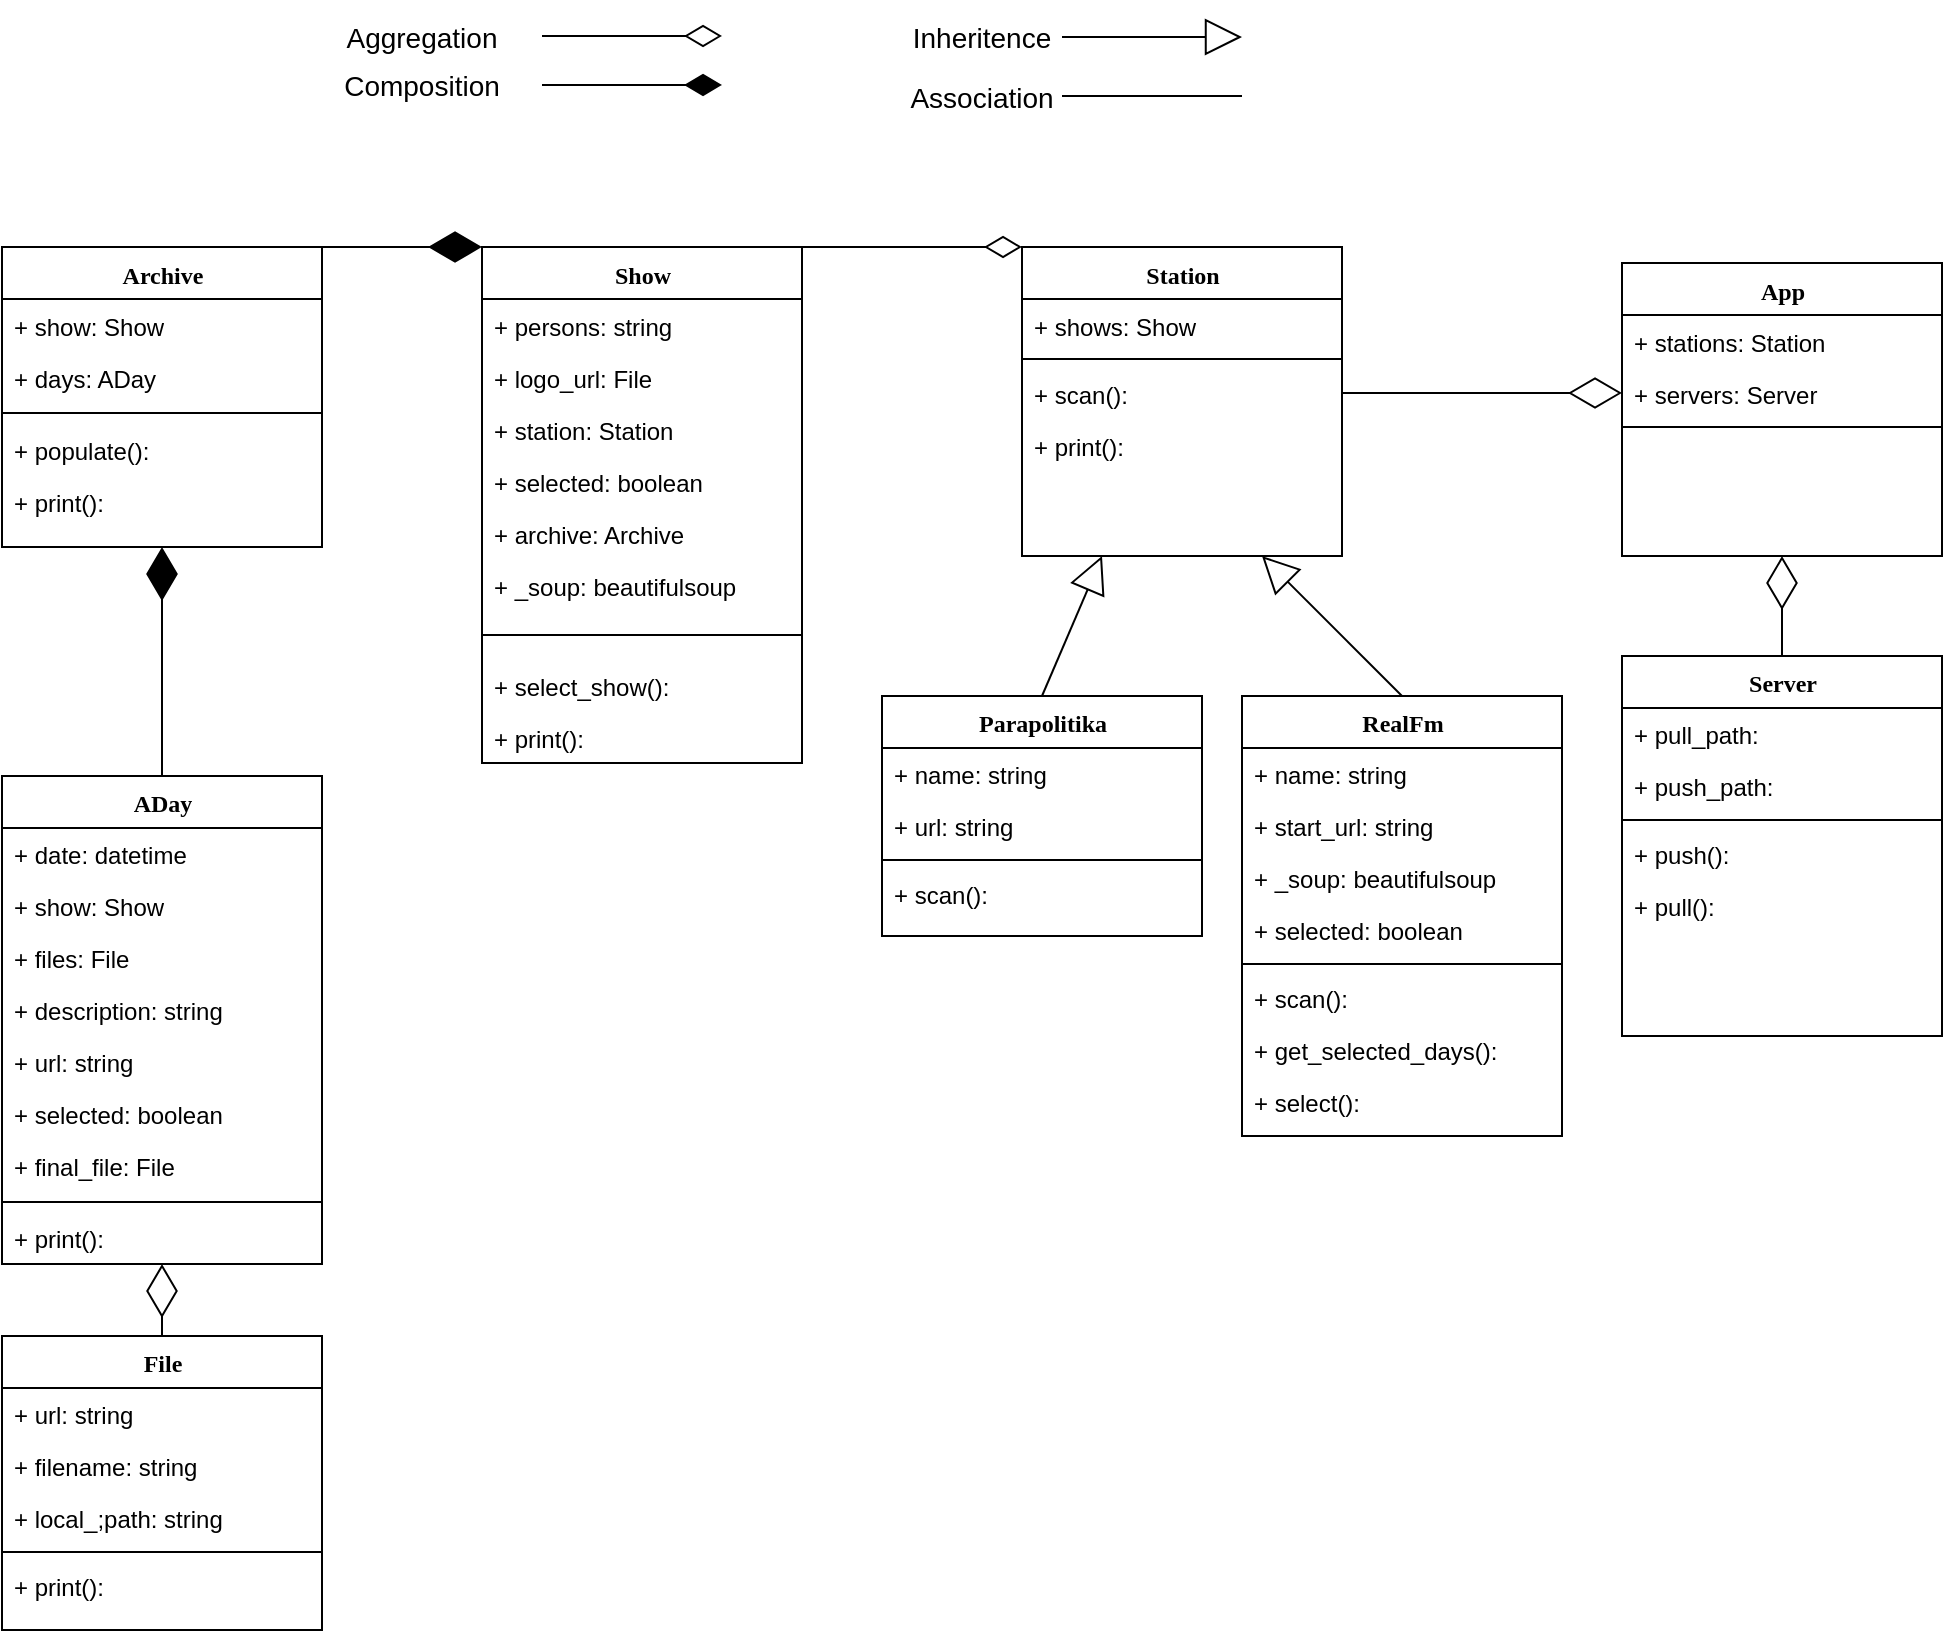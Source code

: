 <mxfile version="19.0.3" type="device"><diagram name="Page-1" id="9f46799a-70d6-7492-0946-bef42562c5a5"><mxGraphModel dx="1022" dy="1221" grid="1" gridSize="10" guides="1" tooltips="1" connect="1" arrows="1" fold="1" page="1" pageScale="1" pageWidth="1100" pageHeight="850" background="none" math="0" shadow="0"><root><mxCell id="0"/><mxCell id="1" parent="0"/><mxCell id="78961159f06e98e8-17" value="Show" style="swimlane;html=1;fontStyle=1;align=center;verticalAlign=top;childLayout=stackLayout;horizontal=1;startSize=26;horizontalStack=0;resizeParent=1;resizeLast=0;collapsible=1;marginBottom=0;swimlaneFillColor=#ffffff;rounded=0;shadow=0;comic=0;labelBackgroundColor=none;strokeWidth=1;fillColor=none;fontFamily=Verdana;fontSize=12" parent="1" vertex="1"><mxGeometry x="260" y="125.5" width="160" height="258" as="geometry"><mxRectangle x="90" y="83" width="60" height="26" as="alternateBounds"/></mxGeometry></mxCell><mxCell id="78961159f06e98e8-23" value="+ persons: string" style="text;html=1;strokeColor=none;fillColor=none;align=left;verticalAlign=top;spacingLeft=4;spacingRight=4;whiteSpace=wrap;overflow=hidden;rotatable=0;points=[[0,0.5],[1,0.5]];portConstraint=eastwest;" parent="78961159f06e98e8-17" vertex="1"><mxGeometry y="26" width="160" height="26" as="geometry"/></mxCell><mxCell id="78961159f06e98e8-25" value="+ logo_url: File" style="text;html=1;strokeColor=none;fillColor=none;align=left;verticalAlign=top;spacingLeft=4;spacingRight=4;whiteSpace=wrap;overflow=hidden;rotatable=0;points=[[0,0.5],[1,0.5]];portConstraint=eastwest;" parent="78961159f06e98e8-17" vertex="1"><mxGeometry y="52" width="160" height="26" as="geometry"/></mxCell><mxCell id="78961159f06e98e8-24" value="+ station: Station" style="text;html=1;strokeColor=none;fillColor=none;align=left;verticalAlign=top;spacingLeft=4;spacingRight=4;whiteSpace=wrap;overflow=hidden;rotatable=0;points=[[0,0.5],[1,0.5]];portConstraint=eastwest;" parent="78961159f06e98e8-17" vertex="1"><mxGeometry y="78" width="160" height="26" as="geometry"/></mxCell><mxCell id="w1XOHL2gi3NasQ6Mu2pA-4" value="+ selected: boolean" style="text;html=1;strokeColor=none;fillColor=none;align=left;verticalAlign=top;spacingLeft=4;spacingRight=4;whiteSpace=wrap;overflow=hidden;rotatable=0;points=[[0,0.5],[1,0.5]];portConstraint=eastwest;" parent="78961159f06e98e8-17" vertex="1"><mxGeometry y="104" width="160" height="26" as="geometry"/></mxCell><mxCell id="j2riRSUgHxQ9X7Dumx5P-50" value="+ archive: Archive" style="text;html=1;strokeColor=none;fillColor=none;align=left;verticalAlign=top;spacingLeft=4;spacingRight=4;whiteSpace=wrap;overflow=hidden;rotatable=0;points=[[0,0.5],[1,0.5]];portConstraint=eastwest;" parent="78961159f06e98e8-17" vertex="1"><mxGeometry y="130" width="160" height="26" as="geometry"/></mxCell><mxCell id="w1XOHL2gi3NasQ6Mu2pA-5" value="+ _soup: beautifulsoup" style="text;html=1;strokeColor=none;fillColor=none;align=left;verticalAlign=top;spacingLeft=4;spacingRight=4;whiteSpace=wrap;overflow=hidden;rotatable=0;points=[[0,0.5],[1,0.5]];portConstraint=eastwest;" parent="78961159f06e98e8-17" vertex="1"><mxGeometry y="156" width="160" height="26" as="geometry"/></mxCell><mxCell id="78961159f06e98e8-19" value="" style="line;html=1;strokeWidth=1;fillColor=none;align=left;verticalAlign=middle;spacingTop=-1;spacingLeft=3;spacingRight=3;rotatable=0;labelPosition=right;points=[];portConstraint=eastwest;" parent="78961159f06e98e8-17" vertex="1"><mxGeometry y="182" width="160" height="24" as="geometry"/></mxCell><mxCell id="kMIrimpYBCWHGCpKY7ug-3" value="+ select_show():&amp;nbsp;" style="text;html=1;strokeColor=none;fillColor=none;align=left;verticalAlign=top;spacingLeft=4;spacingRight=4;whiteSpace=wrap;overflow=hidden;rotatable=0;points=[[0,0.5],[1,0.5]];portConstraint=eastwest;" parent="78961159f06e98e8-17" vertex="1"><mxGeometry y="206" width="160" height="26" as="geometry"/></mxCell><mxCell id="kMIrimpYBCWHGCpKY7ug-1" value="+ print():&amp;nbsp;" style="text;html=1;strokeColor=none;fillColor=none;align=left;verticalAlign=top;spacingLeft=4;spacingRight=4;whiteSpace=wrap;overflow=hidden;rotatable=0;points=[[0,0.5],[1,0.5]];portConstraint=eastwest;" parent="78961159f06e98e8-17" vertex="1"><mxGeometry y="232" width="160" height="26" as="geometry"/></mxCell><mxCell id="78961159f06e98e8-30" value="Station" style="swimlane;html=1;fontStyle=1;align=center;verticalAlign=top;childLayout=stackLayout;horizontal=1;startSize=26;horizontalStack=0;resizeParent=1;resizeLast=0;collapsible=1;marginBottom=0;swimlaneFillColor=#ffffff;rounded=0;shadow=0;comic=0;labelBackgroundColor=none;strokeWidth=1;fillColor=none;fontFamily=Verdana;fontSize=12" parent="1" vertex="1"><mxGeometry x="530" y="125.5" width="160" height="154.5" as="geometry"/></mxCell><mxCell id="78961159f06e98e8-33" value="+ shows: Show" style="text;html=1;strokeColor=none;fillColor=none;align=left;verticalAlign=top;spacingLeft=4;spacingRight=4;whiteSpace=wrap;overflow=hidden;rotatable=0;points=[[0,0.5],[1,0.5]];portConstraint=eastwest;" parent="78961159f06e98e8-30" vertex="1"><mxGeometry y="26" width="160" height="26" as="geometry"/></mxCell><mxCell id="78961159f06e98e8-38" value="" style="line;html=1;strokeWidth=1;fillColor=none;align=left;verticalAlign=middle;spacingTop=-1;spacingLeft=3;spacingRight=3;rotatable=0;labelPosition=right;points=[];portConstraint=eastwest;" parent="78961159f06e98e8-30" vertex="1"><mxGeometry y="52" width="160" height="8" as="geometry"/></mxCell><mxCell id="78961159f06e98e8-39" value="+ scan():&amp;nbsp;" style="text;html=1;strokeColor=none;fillColor=none;align=left;verticalAlign=top;spacingLeft=4;spacingRight=4;whiteSpace=wrap;overflow=hidden;rotatable=0;points=[[0,0.5],[1,0.5]];portConstraint=eastwest;" parent="78961159f06e98e8-30" vertex="1"><mxGeometry y="60" width="160" height="26" as="geometry"/></mxCell><mxCell id="kMIrimpYBCWHGCpKY7ug-2" value="+ print():&amp;nbsp;" style="text;html=1;strokeColor=none;fillColor=none;align=left;verticalAlign=top;spacingLeft=4;spacingRight=4;whiteSpace=wrap;overflow=hidden;rotatable=0;points=[[0,0.5],[1,0.5]];portConstraint=eastwest;" parent="78961159f06e98e8-30" vertex="1"><mxGeometry y="86" width="160" height="26" as="geometry"/></mxCell><mxCell id="78961159f06e98e8-43" value="Server" style="swimlane;html=1;fontStyle=1;align=center;verticalAlign=top;childLayout=stackLayout;horizontal=1;startSize=26;horizontalStack=0;resizeParent=1;resizeLast=0;collapsible=1;marginBottom=0;swimlaneFillColor=#ffffff;rounded=0;shadow=0;comic=0;labelBackgroundColor=none;strokeWidth=1;fillColor=none;fontFamily=Verdana;fontSize=12" parent="1" vertex="1"><mxGeometry x="830" y="330" width="160" height="190" as="geometry"><mxRectangle x="870" y="580" width="70" height="26" as="alternateBounds"/></mxGeometry></mxCell><mxCell id="w1XOHL2gi3NasQ6Mu2pA-11" value="+ pull_path:" style="text;html=1;strokeColor=none;fillColor=none;align=left;verticalAlign=top;spacingLeft=4;spacingRight=4;whiteSpace=wrap;overflow=hidden;rotatable=0;points=[[0,0.5],[1,0.5]];portConstraint=eastwest;" parent="78961159f06e98e8-43" vertex="1"><mxGeometry y="26" width="160" height="26" as="geometry"/></mxCell><mxCell id="w1XOHL2gi3NasQ6Mu2pA-18" value="+ push_path:" style="text;html=1;strokeColor=none;fillColor=none;align=left;verticalAlign=top;spacingLeft=4;spacingRight=4;whiteSpace=wrap;overflow=hidden;rotatable=0;points=[[0,0.5],[1,0.5]];portConstraint=eastwest;" parent="78961159f06e98e8-43" vertex="1"><mxGeometry y="52" width="160" height="26" as="geometry"/></mxCell><mxCell id="78961159f06e98e8-51" value="" style="line;html=1;strokeWidth=1;fillColor=none;align=left;verticalAlign=middle;spacingTop=-1;spacingLeft=3;spacingRight=3;rotatable=0;labelPosition=right;points=[];portConstraint=eastwest;" parent="78961159f06e98e8-43" vertex="1"><mxGeometry y="78" width="160" height="8" as="geometry"/></mxCell><mxCell id="78961159f06e98e8-52" value="+ push():" style="text;html=1;strokeColor=none;fillColor=none;align=left;verticalAlign=top;spacingLeft=4;spacingRight=4;whiteSpace=wrap;overflow=hidden;rotatable=0;points=[[0,0.5],[1,0.5]];portConstraint=eastwest;" parent="78961159f06e98e8-43" vertex="1"><mxGeometry y="86" width="160" height="26" as="geometry"/></mxCell><mxCell id="w1XOHL2gi3NasQ6Mu2pA-1" value="+ pull():" style="text;html=1;strokeColor=none;fillColor=none;align=left;verticalAlign=top;spacingLeft=4;spacingRight=4;whiteSpace=wrap;overflow=hidden;rotatable=0;points=[[0,0.5],[1,0.5]];portConstraint=eastwest;" parent="78961159f06e98e8-43" vertex="1"><mxGeometry y="112" width="160" height="26" as="geometry"/></mxCell><mxCell id="78961159f06e98e8-56" value="App" style="swimlane;html=1;fontStyle=1;align=center;verticalAlign=top;childLayout=stackLayout;horizontal=1;startSize=26;horizontalStack=0;resizeParent=1;resizeLast=0;collapsible=1;marginBottom=0;swimlaneFillColor=#ffffff;rounded=0;shadow=0;comic=0;labelBackgroundColor=none;strokeWidth=1;fillColor=none;fontFamily=Verdana;fontSize=12" parent="1" vertex="1"><mxGeometry x="830" y="133.5" width="160" height="146.5" as="geometry"/></mxCell><mxCell id="78961159f06e98e8-57" value="+ stations: Station" style="text;html=1;strokeColor=none;fillColor=none;align=left;verticalAlign=top;spacingLeft=4;spacingRight=4;whiteSpace=wrap;overflow=hidden;rotatable=0;points=[[0,0.5],[1,0.5]];portConstraint=eastwest;" parent="78961159f06e98e8-56" vertex="1"><mxGeometry y="26" width="160" height="26" as="geometry"/></mxCell><mxCell id="78961159f06e98e8-58" value="+ servers: Server" style="text;html=1;strokeColor=none;fillColor=none;align=left;verticalAlign=top;spacingLeft=4;spacingRight=4;whiteSpace=wrap;overflow=hidden;rotatable=0;points=[[0,0.5],[1,0.5]];portConstraint=eastwest;" parent="78961159f06e98e8-56" vertex="1"><mxGeometry y="52" width="160" height="26" as="geometry"/></mxCell><mxCell id="78961159f06e98e8-64" value="" style="line;html=1;strokeWidth=1;fillColor=none;align=left;verticalAlign=middle;spacingTop=-1;spacingLeft=3;spacingRight=3;rotatable=0;labelPosition=right;points=[];portConstraint=eastwest;" parent="78961159f06e98e8-56" vertex="1"><mxGeometry y="78" width="160" height="8" as="geometry"/></mxCell><mxCell id="78961159f06e98e8-108" value="File" style="swimlane;html=1;fontStyle=1;align=center;verticalAlign=top;childLayout=stackLayout;horizontal=1;startSize=26;horizontalStack=0;resizeParent=1;resizeLast=0;collapsible=1;marginBottom=0;swimlaneFillColor=#ffffff;rounded=0;shadow=0;comic=0;labelBackgroundColor=none;strokeWidth=1;fillColor=none;fontFamily=Verdana;fontSize=12" parent="1" vertex="1"><mxGeometry x="20" y="670.0" width="160" height="147" as="geometry"/></mxCell><mxCell id="78961159f06e98e8-109" value="+ url: string" style="text;html=1;strokeColor=none;fillColor=none;align=left;verticalAlign=top;spacingLeft=4;spacingRight=4;whiteSpace=wrap;overflow=hidden;rotatable=0;points=[[0,0.5],[1,0.5]];portConstraint=eastwest;" parent="78961159f06e98e8-108" vertex="1"><mxGeometry y="26" width="160" height="26" as="geometry"/></mxCell><mxCell id="78961159f06e98e8-110" value="+ filename: string" style="text;html=1;strokeColor=none;fillColor=none;align=left;verticalAlign=top;spacingLeft=4;spacingRight=4;whiteSpace=wrap;overflow=hidden;rotatable=0;points=[[0,0.5],[1,0.5]];portConstraint=eastwest;" parent="78961159f06e98e8-108" vertex="1"><mxGeometry y="52" width="160" height="26" as="geometry"/></mxCell><mxCell id="w1XOHL2gi3NasQ6Mu2pA-2" value="+ local_;path: string" style="text;html=1;strokeColor=none;fillColor=none;align=left;verticalAlign=top;spacingLeft=4;spacingRight=4;whiteSpace=wrap;overflow=hidden;rotatable=0;points=[[0,0.5],[1,0.5]];portConstraint=eastwest;" parent="78961159f06e98e8-108" vertex="1"><mxGeometry y="78" width="160" height="26" as="geometry"/></mxCell><mxCell id="78961159f06e98e8-116" value="" style="line;html=1;strokeWidth=1;fillColor=none;align=left;verticalAlign=middle;spacingTop=-1;spacingLeft=3;spacingRight=3;rotatable=0;labelPosition=right;points=[];portConstraint=eastwest;" parent="78961159f06e98e8-108" vertex="1"><mxGeometry y="104" width="160" height="8" as="geometry"/></mxCell><mxCell id="w1XOHL2gi3NasQ6Mu2pA-21" value="+ print():&amp;nbsp;" style="text;html=1;strokeColor=none;fillColor=none;align=left;verticalAlign=top;spacingLeft=4;spacingRight=4;whiteSpace=wrap;overflow=hidden;rotatable=0;points=[[0,0.5],[1,0.5]];portConstraint=eastwest;" parent="78961159f06e98e8-108" vertex="1"><mxGeometry y="112" width="160" height="26" as="geometry"/></mxCell><mxCell id="ccAZn8OtTJdKTzJ_4mpl-1" style="edgeStyle=elbowEdgeStyle;html=1;labelBackgroundColor=none;startFill=0;startSize=8;endArrow=diamondThin;endFill=0;endSize=16;fontFamily=Verdana;fontSize=12;elbow=vertical;" parent="1" edge="1"><mxGeometry relative="1" as="geometry"><mxPoint x="290" y="20" as="sourcePoint"/><mxPoint x="380" y="20" as="targetPoint"/></mxGeometry></mxCell><mxCell id="ccAZn8OtTJdKTzJ_4mpl-2" value="Aggregation" style="text;html=1;strokeColor=none;fillColor=none;align=center;verticalAlign=middle;whiteSpace=wrap;rounded=0;fontSize=14;" parent="1" vertex="1"><mxGeometry x="180" y="6" width="100" height="30" as="geometry"/></mxCell><mxCell id="ccAZn8OtTJdKTzJ_4mpl-3" value="Composition" style="text;html=1;strokeColor=none;fillColor=none;align=center;verticalAlign=middle;whiteSpace=wrap;rounded=0;fontSize=14;" parent="1" vertex="1"><mxGeometry x="180" y="30" width="100" height="30" as="geometry"/></mxCell><mxCell id="ccAZn8OtTJdKTzJ_4mpl-4" style="edgeStyle=orthogonalEdgeStyle;html=1;labelBackgroundColor=none;startFill=0;startSize=8;endArrow=block;endFill=0;endSize=16;fontFamily=Verdana;fontSize=12;" parent="1" edge="1"><mxGeometry relative="1" as="geometry"><mxPoint x="550" y="20.5" as="sourcePoint"/><mxPoint x="640" y="20.5" as="targetPoint"/></mxGeometry></mxCell><mxCell id="ccAZn8OtTJdKTzJ_4mpl-6" value="Inheritence" style="text;html=1;strokeColor=none;fillColor=none;align=center;verticalAlign=middle;whiteSpace=wrap;rounded=0;fontSize=14;" parent="1" vertex="1"><mxGeometry x="460" y="6" width="100" height="30" as="geometry"/></mxCell><mxCell id="ccAZn8OtTJdKTzJ_4mpl-7" style="edgeStyle=elbowEdgeStyle;html=1;labelBackgroundColor=none;startFill=0;startSize=8;endArrow=diamondThin;endFill=1;endSize=16;fontFamily=Verdana;fontSize=12;elbow=vertical;" parent="1" edge="1"><mxGeometry relative="1" as="geometry"><mxPoint x="290" y="44.5" as="sourcePoint"/><mxPoint x="380" y="44.5" as="targetPoint"/></mxGeometry></mxCell><mxCell id="ccAZn8OtTJdKTzJ_4mpl-8" value="" style="endArrow=none;html=1;rounded=0;fontSize=14;" parent="1" edge="1"><mxGeometry width="50" height="50" relative="1" as="geometry"><mxPoint x="550" y="50" as="sourcePoint"/><mxPoint x="640" y="50" as="targetPoint"/></mxGeometry></mxCell><mxCell id="ccAZn8OtTJdKTzJ_4mpl-9" value="Association" style="text;html=1;strokeColor=none;fillColor=none;align=center;verticalAlign=middle;whiteSpace=wrap;rounded=0;fontSize=14;" parent="1" vertex="1"><mxGeometry x="460" y="36" width="100" height="30" as="geometry"/></mxCell><mxCell id="Xvosl6TgLgS6V6kEENJA-9" style="edgeStyle=orthogonalEdgeStyle;rounded=0;orthogonalLoop=1;jettySize=auto;html=1;entryX=0;entryY=0;entryDx=0;entryDy=0;endArrow=diamondThin;endFill=0;startSize=8;endSize=16;strokeWidth=1;exitX=1;exitY=0;exitDx=0;exitDy=0;" parent="1" source="78961159f06e98e8-17" target="78961159f06e98e8-30" edge="1"><mxGeometry relative="1" as="geometry"><mxPoint x="420" y="100" as="sourcePoint"/><Array as="points"><mxPoint x="440" y="126"/><mxPoint x="440" y="126"/></Array></mxGeometry></mxCell><mxCell id="j2riRSUgHxQ9X7Dumx5P-7" value="" style="endArrow=diamondThin;endFill=0;endSize=24;html=1;rounded=0;exitX=0.5;exitY=0;exitDx=0;exitDy=0;entryX=0.5;entryY=1;entryDx=0;entryDy=0;" parent="1" source="78961159f06e98e8-43" target="78961159f06e98e8-56" edge="1"><mxGeometry width="160" relative="1" as="geometry"><mxPoint x="1230" y="620" as="sourcePoint"/><mxPoint x="770" y="510" as="targetPoint"/><Array as="points"/></mxGeometry></mxCell><mxCell id="j2riRSUgHxQ9X7Dumx5P-8" value="RealFm" style="swimlane;html=1;fontStyle=1;align=center;verticalAlign=top;childLayout=stackLayout;horizontal=1;startSize=26;horizontalStack=0;resizeParent=1;resizeLast=0;collapsible=1;marginBottom=0;swimlaneFillColor=#ffffff;rounded=0;shadow=0;comic=0;labelBackgroundColor=none;strokeWidth=1;fillColor=none;fontFamily=Verdana;fontSize=12" parent="1" vertex="1"><mxGeometry x="640" y="350" width="160" height="220" as="geometry"/></mxCell><mxCell id="j2riRSUgHxQ9X7Dumx5P-9" value="+ name: string" style="text;html=1;strokeColor=none;fillColor=none;align=left;verticalAlign=top;spacingLeft=4;spacingRight=4;whiteSpace=wrap;overflow=hidden;rotatable=0;points=[[0,0.5],[1,0.5]];portConstraint=eastwest;" parent="j2riRSUgHxQ9X7Dumx5P-8" vertex="1"><mxGeometry y="26" width="160" height="26" as="geometry"/></mxCell><mxCell id="j2riRSUgHxQ9X7Dumx5P-10" value="+ start_url: string" style="text;html=1;strokeColor=none;fillColor=none;align=left;verticalAlign=top;spacingLeft=4;spacingRight=4;whiteSpace=wrap;overflow=hidden;rotatable=0;points=[[0,0.5],[1,0.5]];portConstraint=eastwest;" parent="j2riRSUgHxQ9X7Dumx5P-8" vertex="1"><mxGeometry y="52" width="160" height="26" as="geometry"/></mxCell><mxCell id="w1XOHL2gi3NasQ6Mu2pA-7" value="+ _soup: beautifulsoup" style="text;html=1;strokeColor=none;fillColor=none;align=left;verticalAlign=top;spacingLeft=4;spacingRight=4;whiteSpace=wrap;overflow=hidden;rotatable=0;points=[[0,0.5],[1,0.5]];portConstraint=eastwest;" parent="j2riRSUgHxQ9X7Dumx5P-8" vertex="1"><mxGeometry y="78" width="160" height="26" as="geometry"/></mxCell><mxCell id="w1XOHL2gi3NasQ6Mu2pA-10" value="+ selected: boolean" style="text;html=1;strokeColor=none;fillColor=none;align=left;verticalAlign=top;spacingLeft=4;spacingRight=4;whiteSpace=wrap;overflow=hidden;rotatable=0;points=[[0,0.5],[1,0.5]];portConstraint=eastwest;" parent="j2riRSUgHxQ9X7Dumx5P-8" vertex="1"><mxGeometry y="104" width="160" height="26" as="geometry"/></mxCell><mxCell id="j2riRSUgHxQ9X7Dumx5P-12" value="" style="line;html=1;strokeWidth=1;fillColor=none;align=left;verticalAlign=middle;spacingTop=-1;spacingLeft=3;spacingRight=3;rotatable=0;labelPosition=right;points=[];portConstraint=eastwest;" parent="j2riRSUgHxQ9X7Dumx5P-8" vertex="1"><mxGeometry y="130" width="160" height="8" as="geometry"/></mxCell><mxCell id="j2riRSUgHxQ9X7Dumx5P-13" value="+ scan():&amp;nbsp;" style="text;html=1;strokeColor=none;fillColor=none;align=left;verticalAlign=top;spacingLeft=4;spacingRight=4;whiteSpace=wrap;overflow=hidden;rotatable=0;points=[[0,0.5],[1,0.5]];portConstraint=eastwest;" parent="j2riRSUgHxQ9X7Dumx5P-8" vertex="1"><mxGeometry y="138" width="160" height="26" as="geometry"/></mxCell><mxCell id="w1XOHL2gi3NasQ6Mu2pA-8" value="+ get_selected_days():&amp;nbsp;" style="text;html=1;strokeColor=none;fillColor=none;align=left;verticalAlign=top;spacingLeft=4;spacingRight=4;whiteSpace=wrap;overflow=hidden;rotatable=0;points=[[0,0.5],[1,0.5]];portConstraint=eastwest;" parent="j2riRSUgHxQ9X7Dumx5P-8" vertex="1"><mxGeometry y="164" width="160" height="26" as="geometry"/></mxCell><mxCell id="w1XOHL2gi3NasQ6Mu2pA-9" value="+ select():&amp;nbsp;" style="text;html=1;strokeColor=none;fillColor=none;align=left;verticalAlign=top;spacingLeft=4;spacingRight=4;whiteSpace=wrap;overflow=hidden;rotatable=0;points=[[0,0.5],[1,0.5]];portConstraint=eastwest;" parent="j2riRSUgHxQ9X7Dumx5P-8" vertex="1"><mxGeometry y="190" width="160" height="26" as="geometry"/></mxCell><mxCell id="j2riRSUgHxQ9X7Dumx5P-14" value="Parapolitika" style="swimlane;html=1;fontStyle=1;align=center;verticalAlign=top;childLayout=stackLayout;horizontal=1;startSize=26;horizontalStack=0;resizeParent=1;resizeLast=0;collapsible=1;marginBottom=0;swimlaneFillColor=#ffffff;rounded=0;shadow=0;comic=0;labelBackgroundColor=none;strokeWidth=1;fillColor=none;fontFamily=Verdana;fontSize=12" parent="1" vertex="1"><mxGeometry x="460" y="350" width="160" height="120" as="geometry"><mxRectangle x="310" y="490" width="100" height="26" as="alternateBounds"/></mxGeometry></mxCell><mxCell id="j2riRSUgHxQ9X7Dumx5P-15" value="+ name: string" style="text;html=1;strokeColor=none;fillColor=none;align=left;verticalAlign=top;spacingLeft=4;spacingRight=4;whiteSpace=wrap;overflow=hidden;rotatable=0;points=[[0,0.5],[1,0.5]];portConstraint=eastwest;" parent="j2riRSUgHxQ9X7Dumx5P-14" vertex="1"><mxGeometry y="26" width="160" height="26" as="geometry"/></mxCell><mxCell id="j2riRSUgHxQ9X7Dumx5P-16" value="+ url: string" style="text;html=1;strokeColor=none;fillColor=none;align=left;verticalAlign=top;spacingLeft=4;spacingRight=4;whiteSpace=wrap;overflow=hidden;rotatable=0;points=[[0,0.5],[1,0.5]];portConstraint=eastwest;" parent="j2riRSUgHxQ9X7Dumx5P-14" vertex="1"><mxGeometry y="52" width="160" height="26" as="geometry"/></mxCell><mxCell id="j2riRSUgHxQ9X7Dumx5P-18" value="" style="line;html=1;strokeWidth=1;fillColor=none;align=left;verticalAlign=middle;spacingTop=-1;spacingLeft=3;spacingRight=3;rotatable=0;labelPosition=right;points=[];portConstraint=eastwest;" parent="j2riRSUgHxQ9X7Dumx5P-14" vertex="1"><mxGeometry y="78" width="160" height="8" as="geometry"/></mxCell><mxCell id="j2riRSUgHxQ9X7Dumx5P-19" value="+ scan():&amp;nbsp;" style="text;html=1;strokeColor=none;fillColor=none;align=left;verticalAlign=top;spacingLeft=4;spacingRight=4;whiteSpace=wrap;overflow=hidden;rotatable=0;points=[[0,0.5],[1,0.5]];portConstraint=eastwest;" parent="j2riRSUgHxQ9X7Dumx5P-14" vertex="1"><mxGeometry y="86" width="160" height="26" as="geometry"/></mxCell><mxCell id="j2riRSUgHxQ9X7Dumx5P-20" value="" style="endArrow=block;endSize=16;endFill=0;html=1;rounded=0;exitX=0.5;exitY=0;exitDx=0;exitDy=0;entryX=0.25;entryY=1;entryDx=0;entryDy=0;" parent="1" source="j2riRSUgHxQ9X7Dumx5P-14" target="78961159f06e98e8-30" edge="1"><mxGeometry width="160" relative="1" as="geometry"><mxPoint x="1230" y="620" as="sourcePoint"/><mxPoint x="1390" y="620" as="targetPoint"/></mxGeometry></mxCell><mxCell id="j2riRSUgHxQ9X7Dumx5P-21" value="" style="endArrow=block;endSize=16;endFill=0;html=1;rounded=0;exitX=0.5;exitY=0;exitDx=0;exitDy=0;entryX=0.75;entryY=1;entryDx=0;entryDy=0;" parent="1" source="j2riRSUgHxQ9X7Dumx5P-8" target="78961159f06e98e8-30" edge="1"><mxGeometry width="160" relative="1" as="geometry"><mxPoint x="400" y="500" as="sourcePoint"/><mxPoint x="550" y="424.5" as="targetPoint"/></mxGeometry></mxCell><mxCell id="j2riRSUgHxQ9X7Dumx5P-31" value="" style="endArrow=diamondThin;endFill=0;endSize=24;html=1;rounded=0;exitX=1;exitY=0.5;exitDx=0;exitDy=0;entryX=0;entryY=0.5;entryDx=0;entryDy=0;" parent="1" source="78961159f06e98e8-39" target="78961159f06e98e8-58" edge="1"><mxGeometry width="160" relative="1" as="geometry"><mxPoint x="590" y="620" as="sourcePoint"/><mxPoint x="750" y="620" as="targetPoint"/></mxGeometry></mxCell><mxCell id="j2riRSUgHxQ9X7Dumx5P-34" value="" style="endArrow=diamondThin;endFill=0;endSize=24;html=1;rounded=0;exitX=0.5;exitY=0;exitDx=0;exitDy=0;entryX=0.5;entryY=1;entryDx=0;entryDy=0;" parent="1" source="78961159f06e98e8-108" target="j2riRSUgHxQ9X7Dumx5P-36" edge="1"><mxGeometry width="160" relative="1" as="geometry"><mxPoint x="410" y="620" as="sourcePoint"/><mxPoint x="160" y="390" as="targetPoint"/></mxGeometry></mxCell><mxCell id="j2riRSUgHxQ9X7Dumx5P-36" value="ADay" style="swimlane;html=1;fontStyle=1;align=center;verticalAlign=top;childLayout=stackLayout;horizontal=1;startSize=26;horizontalStack=0;resizeParent=1;resizeLast=0;collapsible=1;marginBottom=0;swimlaneFillColor=#ffffff;rounded=0;shadow=0;comic=0;labelBackgroundColor=none;strokeWidth=1;fillColor=none;fontFamily=Verdana;fontSize=12" parent="1" vertex="1"><mxGeometry x="20" y="390" width="160" height="244" as="geometry"/></mxCell><mxCell id="j2riRSUgHxQ9X7Dumx5P-38" value="+ date: datetime" style="text;html=1;strokeColor=none;fillColor=none;align=left;verticalAlign=top;spacingLeft=4;spacingRight=4;whiteSpace=wrap;overflow=hidden;rotatable=0;points=[[0,0.5],[1,0.5]];portConstraint=eastwest;" parent="j2riRSUgHxQ9X7Dumx5P-36" vertex="1"><mxGeometry y="26" width="160" height="26" as="geometry"/></mxCell><mxCell id="P2bKY2-pTpy5evnngm3w-1" value="+ show: Show" style="text;html=1;strokeColor=none;fillColor=none;align=left;verticalAlign=top;spacingLeft=4;spacingRight=4;whiteSpace=wrap;overflow=hidden;rotatable=0;points=[[0,0.5],[1,0.5]];portConstraint=eastwest;" vertex="1" parent="j2riRSUgHxQ9X7Dumx5P-36"><mxGeometry y="52" width="160" height="26" as="geometry"/></mxCell><mxCell id="78961159f06e98e8-26" value="+ files: File" style="text;html=1;strokeColor=none;fillColor=none;align=left;verticalAlign=top;spacingLeft=4;spacingRight=4;whiteSpace=wrap;overflow=hidden;rotatable=0;points=[[0,0.5],[1,0.5]];portConstraint=eastwest;" parent="j2riRSUgHxQ9X7Dumx5P-36" vertex="1"><mxGeometry y="78" width="160" height="26" as="geometry"/></mxCell><mxCell id="j2riRSUgHxQ9X7Dumx5P-45" value="+ description: string" style="text;html=1;strokeColor=none;fillColor=none;align=left;verticalAlign=top;spacingLeft=4;spacingRight=4;whiteSpace=wrap;overflow=hidden;rotatable=0;points=[[0,0.5],[1,0.5]];portConstraint=eastwest;" parent="j2riRSUgHxQ9X7Dumx5P-36" vertex="1"><mxGeometry y="104" width="160" height="26" as="geometry"/></mxCell><mxCell id="j2riRSUgHxQ9X7Dumx5P-47" value="+ url: string" style="text;html=1;strokeColor=none;fillColor=none;align=left;verticalAlign=top;spacingLeft=4;spacingRight=4;whiteSpace=wrap;overflow=hidden;rotatable=0;points=[[0,0.5],[1,0.5]];portConstraint=eastwest;" parent="j2riRSUgHxQ9X7Dumx5P-36" vertex="1"><mxGeometry y="130" width="160" height="26" as="geometry"/></mxCell><mxCell id="w1XOHL2gi3NasQ6Mu2pA-3" value="+ selected: boolean" style="text;html=1;strokeColor=none;fillColor=none;align=left;verticalAlign=top;spacingLeft=4;spacingRight=4;whiteSpace=wrap;overflow=hidden;rotatable=0;points=[[0,0.5],[1,0.5]];portConstraint=eastwest;" parent="j2riRSUgHxQ9X7Dumx5P-36" vertex="1"><mxGeometry y="156" width="160" height="26" as="geometry"/></mxCell><mxCell id="w1XOHL2gi3NasQ6Mu2pA-23" value="+ final_file: File" style="text;html=1;strokeColor=none;fillColor=none;align=left;verticalAlign=top;spacingLeft=4;spacingRight=4;whiteSpace=wrap;overflow=hidden;rotatable=0;points=[[0,0.5],[1,0.5]];portConstraint=eastwest;" parent="j2riRSUgHxQ9X7Dumx5P-36" vertex="1"><mxGeometry y="182" width="160" height="26" as="geometry"/></mxCell><mxCell id="j2riRSUgHxQ9X7Dumx5P-39" value="" style="line;html=1;strokeWidth=1;fillColor=none;align=left;verticalAlign=middle;spacingTop=-1;spacingLeft=3;spacingRight=3;rotatable=0;labelPosition=right;points=[];portConstraint=eastwest;" parent="j2riRSUgHxQ9X7Dumx5P-36" vertex="1"><mxGeometry y="208" width="160" height="10" as="geometry"/></mxCell><mxCell id="w1XOHL2gi3NasQ6Mu2pA-20" value="+ print():&amp;nbsp;" style="text;html=1;strokeColor=none;fillColor=none;align=left;verticalAlign=top;spacingLeft=4;spacingRight=4;whiteSpace=wrap;overflow=hidden;rotatable=0;points=[[0,0.5],[1,0.5]];portConstraint=eastwest;" parent="j2riRSUgHxQ9X7Dumx5P-36" vertex="1"><mxGeometry y="218" width="160" height="26" as="geometry"/></mxCell><mxCell id="j2riRSUgHxQ9X7Dumx5P-42" value="Archive" style="swimlane;html=1;fontStyle=1;align=center;verticalAlign=top;childLayout=stackLayout;horizontal=1;startSize=26;horizontalStack=0;resizeParent=1;resizeLast=0;collapsible=1;marginBottom=0;swimlaneFillColor=#ffffff;rounded=0;shadow=0;comic=0;labelBackgroundColor=none;strokeWidth=1;fillColor=none;fontFamily=Verdana;fontSize=12" parent="1" vertex="1"><mxGeometry x="20" y="125.5" width="160" height="150" as="geometry"/></mxCell><mxCell id="j2riRSUgHxQ9X7Dumx5P-43" value="+ show: Show" style="text;html=1;strokeColor=none;fillColor=none;align=left;verticalAlign=top;spacingLeft=4;spacingRight=4;whiteSpace=wrap;overflow=hidden;rotatable=0;points=[[0,0.5],[1,0.5]];portConstraint=eastwest;" parent="j2riRSUgHxQ9X7Dumx5P-42" vertex="1"><mxGeometry y="26" width="160" height="26" as="geometry"/></mxCell><mxCell id="j2riRSUgHxQ9X7Dumx5P-44" value="+ days: ADay" style="text;html=1;strokeColor=none;fillColor=none;align=left;verticalAlign=top;spacingLeft=4;spacingRight=4;whiteSpace=wrap;overflow=hidden;rotatable=0;points=[[0,0.5],[1,0.5]];portConstraint=eastwest;" parent="j2riRSUgHxQ9X7Dumx5P-42" vertex="1"><mxGeometry y="52" width="160" height="26" as="geometry"/></mxCell><mxCell id="j2riRSUgHxQ9X7Dumx5P-46" value="" style="line;html=1;strokeWidth=1;fillColor=none;align=left;verticalAlign=middle;spacingTop=-1;spacingLeft=3;spacingRight=3;rotatable=0;labelPosition=right;points=[];portConstraint=eastwest;" parent="j2riRSUgHxQ9X7Dumx5P-42" vertex="1"><mxGeometry y="78" width="160" height="10" as="geometry"/></mxCell><mxCell id="j2riRSUgHxQ9X7Dumx5P-48" value="+ populate():" style="text;html=1;strokeColor=none;fillColor=none;align=left;verticalAlign=top;spacingLeft=4;spacingRight=4;whiteSpace=wrap;overflow=hidden;rotatable=0;points=[[0,0.5],[1,0.5]];portConstraint=eastwest;" parent="j2riRSUgHxQ9X7Dumx5P-42" vertex="1"><mxGeometry y="88" width="160" height="26" as="geometry"/></mxCell><mxCell id="w1XOHL2gi3NasQ6Mu2pA-6" value="+ print():&amp;nbsp;" style="text;html=1;strokeColor=none;fillColor=none;align=left;verticalAlign=top;spacingLeft=4;spacingRight=4;whiteSpace=wrap;overflow=hidden;rotatable=0;points=[[0,0.5],[1,0.5]];portConstraint=eastwest;" parent="j2riRSUgHxQ9X7Dumx5P-42" vertex="1"><mxGeometry y="114" width="160" height="26" as="geometry"/></mxCell><mxCell id="j2riRSUgHxQ9X7Dumx5P-49" value="" style="endArrow=diamondThin;endFill=1;endSize=24;html=1;rounded=0;entryX=0.5;entryY=1;entryDx=0;entryDy=0;exitX=0.5;exitY=0;exitDx=0;exitDy=0;" parent="1" source="j2riRSUgHxQ9X7Dumx5P-36" target="j2riRSUgHxQ9X7Dumx5P-42" edge="1"><mxGeometry width="160" relative="1" as="geometry"><mxPoint x="430" y="620" as="sourcePoint"/><mxPoint x="590" y="620" as="targetPoint"/></mxGeometry></mxCell><mxCell id="j2riRSUgHxQ9X7Dumx5P-51" value="" style="endArrow=diamondThin;endFill=1;endSize=24;html=1;rounded=0;exitX=1;exitY=0;exitDx=0;exitDy=0;entryX=0;entryY=0;entryDx=0;entryDy=0;" parent="1" source="j2riRSUgHxQ9X7Dumx5P-42" target="78961159f06e98e8-17" edge="1"><mxGeometry width="160" relative="1" as="geometry"><mxPoint x="430" y="620" as="sourcePoint"/><mxPoint x="590" y="620" as="targetPoint"/></mxGeometry></mxCell></root></mxGraphModel></diagram></mxfile>